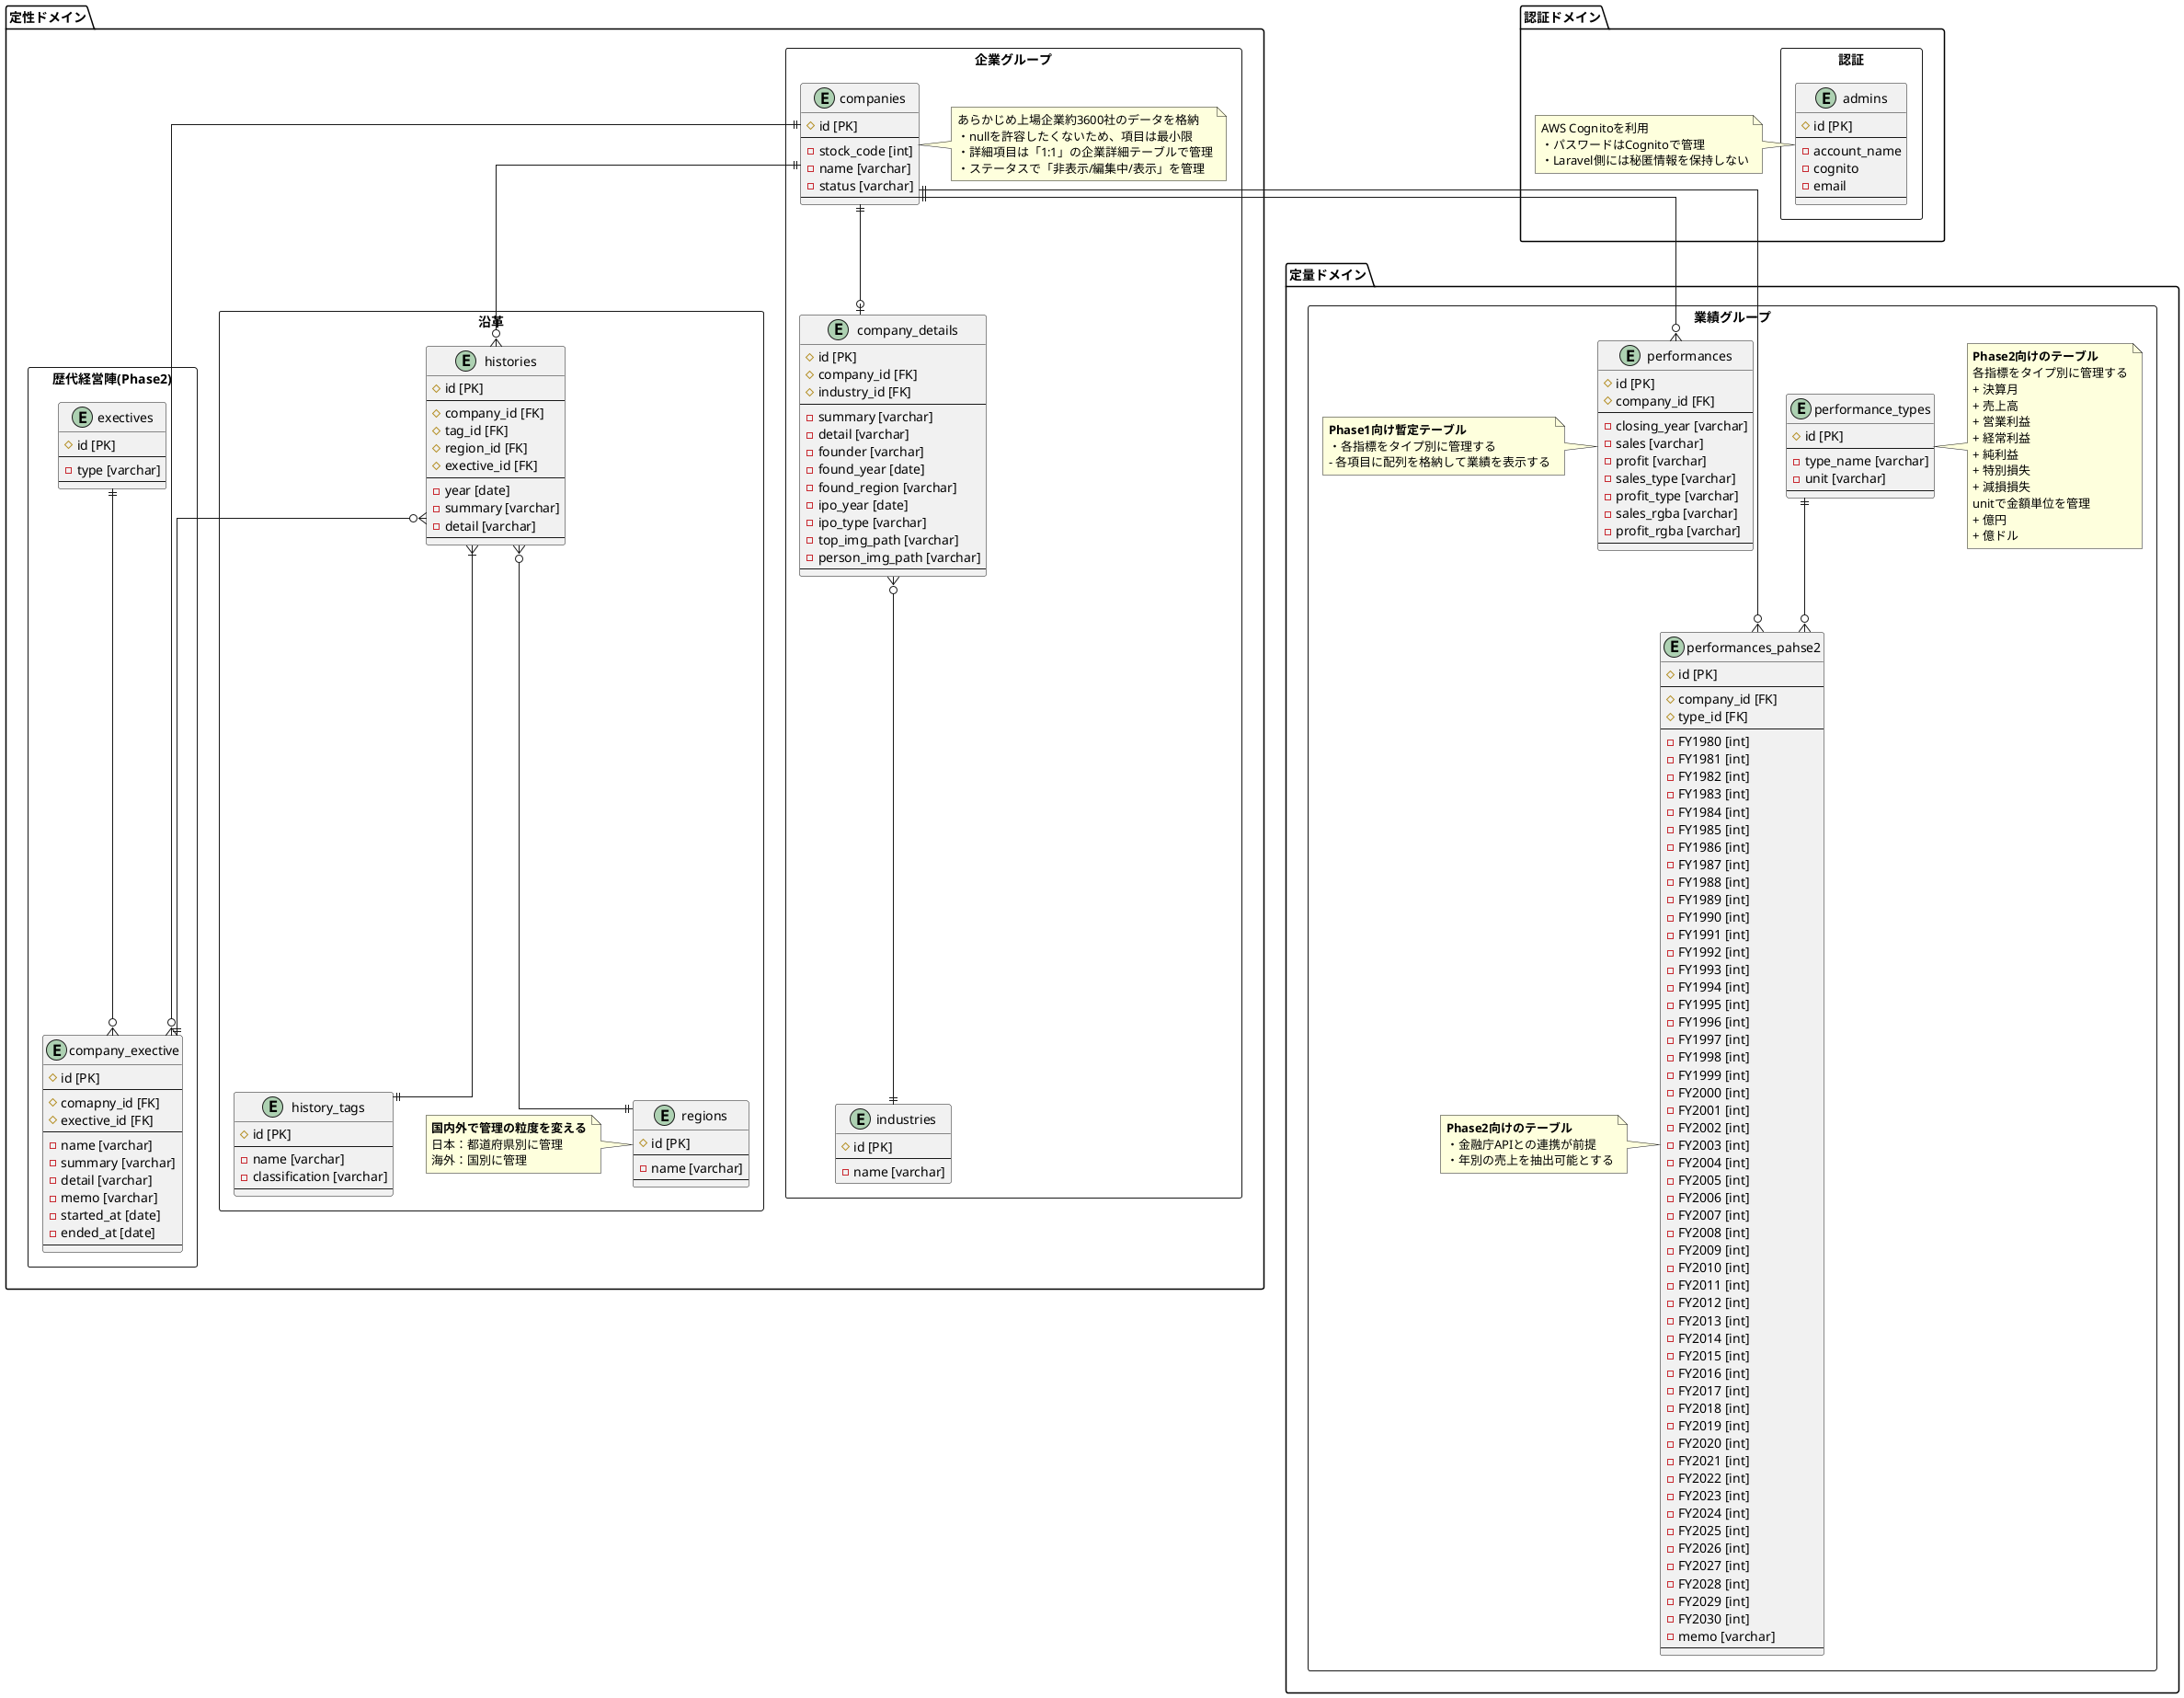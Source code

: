@startuml

' avoid problems with angled crows feet
skinparam linetype ortho

package 定性ドメイン {
    package 企業グループ <<Rectangle>> {
        entity "companies" {
            # id [PK]
            --
            - stock_code [int]
            - name [varchar]
            - status [varchar]
            --
        }
        note right
        あらかじめ上場企業約3600社のデータを格納
        ・nullを許容したくないため、項目は最小限
        ・詳細項目は「1:1」の企業詳細テーブルで管理
        ・ステータスで「非表示/編集中/表示」を管理
        endnote

        entity "company_details" {
            # id [PK]
            # company_id [FK]
            # industry_id [FK]
            --
            - summary [varchar]
            - detail [varchar]
            - founder [varchar]
            - found_year [date]
            - found_region [varchar]
            - ipo_year [date]
            - ipo_type [varchar]
            - top_img_path [varchar]
            - person_img_path [varchar]
            --
        }

        entity "industries" {
            # id [PK]
            --
            - name [varchar]
        }
    }

    package 沿革 <<Rectangle>> {
        entity "histories" {
            # id [PK]
            --
            # company_id [FK]
            # tag_id [FK]
            # region_id [FK]
            # exective_id [FK]
            --
            - year [date]
            - summary [varchar]
            - detail [varchar]
            --
        }

        entity "history_tags" {
            # id [PK]
            --
            - name [varchar]
            - classification [varchar]
            --
        }

        entity "regions" {
            # id [PK]
            --
            - name [varchar]
            --
        }
        note left
        <b>国内外で管理の粒度を変える</b>
        日本：都道府県別に管理
        海外：国別に管理
        end note
    }

    package  歴代経営陣(Phase2) <<Rectangle>> {
        entity "exectives" {
            # id [PK]
            --
            - type [varchar]
            --
        }

        entity "company_exective" {
            # id [PK]
            --
            # comapny_id [FK]
            # exective_id [FK]
            --
            - name [varchar]
            - summary [varchar]
            - detail [varchar]
            - memo [varchar]
            - started_at [date]
            - ended_at [date]
            --
        }
    }
}

package 定量ドメイン {
    package 業績グループ <<Rectangle>> {
        entity "performances_pahse2" {
            # id [PK]
            --
            # company_id [FK]
            # type_id [FK]
            --
            - FY1980 [int]
            - FY1981 [int]
            - FY1982 [int]
            - FY1983 [int]
            - FY1984 [int]
            - FY1985 [int]
            - FY1986 [int]
            - FY1987 [int]
            - FY1988 [int]
            - FY1989 [int]
            - FY1990 [int]
            - FY1991 [int]
            - FY1992 [int]
            - FY1993 [int]
            - FY1994 [int]
            - FY1995 [int]
            - FY1996 [int]
            - FY1997 [int]
            - FY1998 [int]
            - FY1999 [int]
            - FY2000 [int]
            - FY2001 [int]
            - FY2002 [int]
            - FY2003 [int]
            - FY2004 [int]
            - FY2005 [int]
            - FY2006 [int]
            - FY2007 [int]
            - FY2008 [int]
            - FY2009 [int]
            - FY2010 [int]
            - FY2011 [int]
            - FY2012 [int]
            - FY2013 [int]
            - FY2014 [int]
            - FY2015 [int]
            - FY2016 [int]
            - FY2017 [int]
            - FY2018 [int]
            - FY2019 [int]
            - FY2020 [int]
            - FY2021 [int]
            - FY2022 [int]
            - FY2023 [int]
            - FY2024 [int]
            - FY2025 [int]
            - FY2026 [int]
            - FY2027 [int]
            - FY2028 [int]
            - FY2029 [int]
            - FY2030 [int]
            - memo [varchar]
            --
        }
        note left
        <b>Phase2向けのテーブル</b>
        ・金融庁APIとの連携が前提
        ・年別の売上を抽出可能とする
        end note

        entity "performance_types" {
            # id [PK]
            --
            - type_name [varchar]
            - unit [varchar]
            --
        }
        note right
        <b>Phase2向けのテーブル</b>
        各指標をタイプ別に管理する
        + 決算月
        + 売上高
        + 営業利益
        + 経常利益
        + 純利益
        + 特別損失
        + 減損損失
        unitで金額単位を管理
        + 億円
        + 億ドル
        end note

        entity "performances" {
        # id [PK]
        # company_id [FK]
        --
        - closing_year [varchar]
        - sales [varchar]
        - profit [varchar]
        - sales_type [varchar]
        - profit_type [varchar]
        - sales_rgba [varchar]
        - profit_rgba [varchar]
        --
        }
        note left
        <b>Phase1向け暫定テーブル</b>
        ・各指標をタイプ別に管理する
        - 各項目に配列を格納して業績を表示する
        end note
    }
}

package 認証ドメイン {
    package 認証 <<Rectangle>> {
        entity "admins" {
            # id [PK]
            --
            - account_name
            - cognito
            - email
            --
        }
    }
    note right
    AWS Cognitoを利用
    ・パスワードはCognitoで管理
    ・Laravel側には秘匿情報を保持しない
    endnote
}

' リレーションの定義
companies ||--o| company_details
companies ||--o{ performances_pahse2
companies ||--o{ performances
companies ||--o{ histories
companies ||--o{ company_exective
histories }o--|| company_exective
histories }|--|| history_tags
histories }o--|| regions
exectives ||--o{ company_exective
company_details }o--|| industries
performance_types ||--o{ performances_pahse2

@enduml